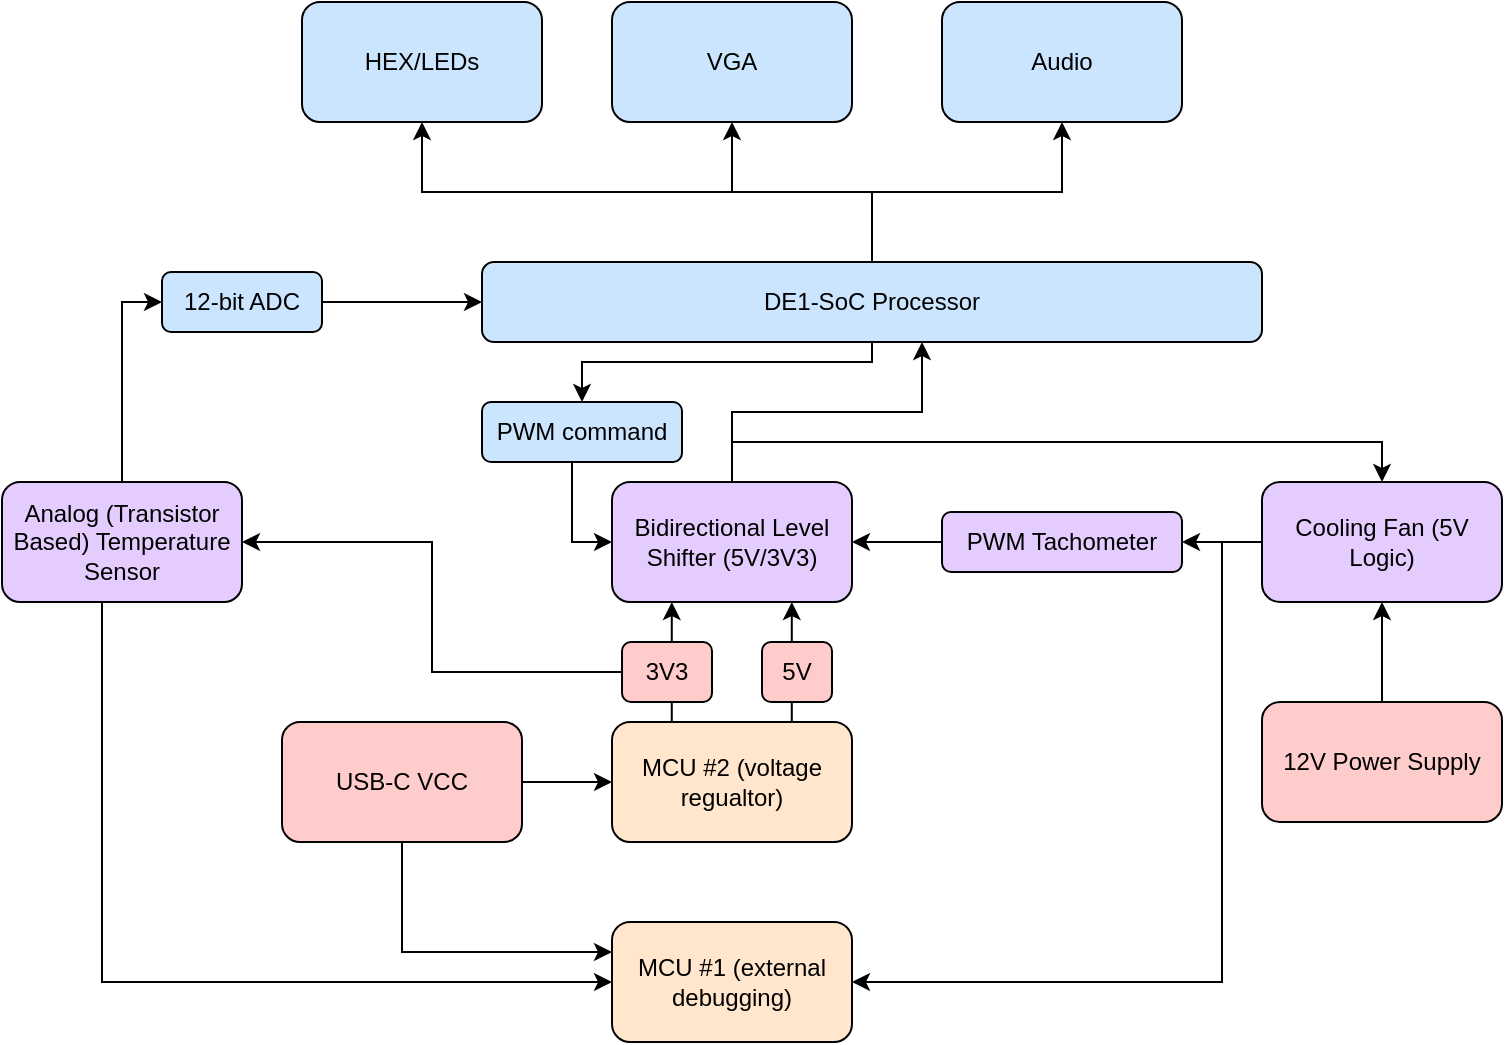 <mxfile version="24.2.0" type="github">
  <diagram name="Page-1" id="R7lpvw8uGEseStx-Qea4">
    <mxGraphModel dx="995" dy="499" grid="1" gridSize="10" guides="1" tooltips="1" connect="1" arrows="1" fold="1" page="1" pageScale="1" pageWidth="850" pageHeight="1100" math="0" shadow="0">
      <root>
        <mxCell id="0" />
        <mxCell id="1" parent="0" />
        <mxCell id="Ap94XP5F8iX3l4dB9qDG-15" style="edgeStyle=orthogonalEdgeStyle;rounded=0;orthogonalLoop=1;jettySize=auto;html=1;entryX=0.5;entryY=1;entryDx=0;entryDy=0;" parent="1" source="o6aeoP1H5NjbT9gdP4up-1" target="o6aeoP1H5NjbT9gdP4up-9" edge="1">
          <mxGeometry relative="1" as="geometry" />
        </mxCell>
        <mxCell id="Ap94XP5F8iX3l4dB9qDG-16" style="edgeStyle=orthogonalEdgeStyle;rounded=0;orthogonalLoop=1;jettySize=auto;html=1;entryX=0.5;entryY=1;entryDx=0;entryDy=0;" parent="1" source="o6aeoP1H5NjbT9gdP4up-1" target="o6aeoP1H5NjbT9gdP4up-8" edge="1">
          <mxGeometry relative="1" as="geometry" />
        </mxCell>
        <mxCell id="Ap94XP5F8iX3l4dB9qDG-17" style="edgeStyle=orthogonalEdgeStyle;rounded=0;orthogonalLoop=1;jettySize=auto;html=1;entryX=0.5;entryY=1;entryDx=0;entryDy=0;" parent="1" source="o6aeoP1H5NjbT9gdP4up-1" target="o6aeoP1H5NjbT9gdP4up-10" edge="1">
          <mxGeometry relative="1" as="geometry" />
        </mxCell>
        <mxCell id="PMfopOEs-J4CJ4fuQsEg-7" style="edgeStyle=orthogonalEdgeStyle;rounded=0;orthogonalLoop=1;jettySize=auto;html=1;entryX=0.5;entryY=0;entryDx=0;entryDy=0;" parent="1" source="o6aeoP1H5NjbT9gdP4up-1" target="Ap94XP5F8iX3l4dB9qDG-28" edge="1">
          <mxGeometry relative="1" as="geometry">
            <Array as="points">
              <mxPoint x="505" y="190" />
              <mxPoint x="360" y="190" />
            </Array>
          </mxGeometry>
        </mxCell>
        <mxCell id="o6aeoP1H5NjbT9gdP4up-1" value="DE1-SoC Processor" style="rounded=1;whiteSpace=wrap;html=1;fillColor=#CCE5FF;" parent="1" vertex="1">
          <mxGeometry x="310" y="140" width="390" height="40" as="geometry" />
        </mxCell>
        <mxCell id="o6aeoP1H5NjbT9gdP4up-2" value="MCU #2 (voltage regualtor)" style="rounded=1;whiteSpace=wrap;html=1;fillColor=#FFE6CC;" parent="1" vertex="1">
          <mxGeometry x="375" y="370" width="120" height="60" as="geometry" />
        </mxCell>
        <mxCell id="o6aeoP1H5NjbT9gdP4up-3" value="MCU #1 (external debugging)" style="rounded=1;whiteSpace=wrap;html=1;fillColor=#FFE6CC;" parent="1" vertex="1">
          <mxGeometry x="375" y="470" width="120" height="60" as="geometry" />
        </mxCell>
        <mxCell id="PMfopOEs-J4CJ4fuQsEg-5" value="" style="edgeStyle=orthogonalEdgeStyle;rounded=0;orthogonalLoop=1;jettySize=auto;html=1;" parent="1" source="o6aeoP1H5NjbT9gdP4up-4" target="Ap94XP5F8iX3l4dB9qDG-30" edge="1">
          <mxGeometry relative="1" as="geometry" />
        </mxCell>
        <mxCell id="PMfopOEs-J4CJ4fuQsEg-12" style="edgeStyle=orthogonalEdgeStyle;rounded=0;orthogonalLoop=1;jettySize=auto;html=1;entryX=1;entryY=0.5;entryDx=0;entryDy=0;" parent="1" source="o6aeoP1H5NjbT9gdP4up-4" target="o6aeoP1H5NjbT9gdP4up-3" edge="1">
          <mxGeometry relative="1" as="geometry">
            <Array as="points">
              <mxPoint x="680" y="280" />
              <mxPoint x="680" y="500" />
            </Array>
          </mxGeometry>
        </mxCell>
        <mxCell id="o6aeoP1H5NjbT9gdP4up-4" value="Cooling Fan (5V Logic)" style="rounded=1;whiteSpace=wrap;html=1;fillColor=#E5CCFF;" parent="1" vertex="1">
          <mxGeometry x="700" y="250" width="120" height="60" as="geometry" />
        </mxCell>
        <mxCell id="Ap94XP5F8iX3l4dB9qDG-13" style="edgeStyle=orthogonalEdgeStyle;rounded=0;orthogonalLoop=1;jettySize=auto;html=1;entryX=0;entryY=0.5;entryDx=0;entryDy=0;" parent="1" source="o6aeoP1H5NjbT9gdP4up-5" target="o6aeoP1H5NjbT9gdP4up-3" edge="1">
          <mxGeometry relative="1" as="geometry">
            <Array as="points">
              <mxPoint x="120" y="500" />
            </Array>
          </mxGeometry>
        </mxCell>
        <mxCell id="Ap94XP5F8iX3l4dB9qDG-18" style="edgeStyle=orthogonalEdgeStyle;rounded=0;orthogonalLoop=1;jettySize=auto;html=1;entryX=0;entryY=0.5;entryDx=0;entryDy=0;" parent="1" source="o6aeoP1H5NjbT9gdP4up-5" target="Ap94XP5F8iX3l4dB9qDG-14" edge="1">
          <mxGeometry relative="1" as="geometry" />
        </mxCell>
        <mxCell id="o6aeoP1H5NjbT9gdP4up-5" value="Analog (Transistor Based) Temperature Sensor" style="rounded=1;whiteSpace=wrap;html=1;fillColor=#E5CCFF;" parent="1" vertex="1">
          <mxGeometry x="70" y="250" width="120" height="60" as="geometry" />
        </mxCell>
        <mxCell id="PMfopOEs-J4CJ4fuQsEg-9" style="edgeStyle=orthogonalEdgeStyle;rounded=0;orthogonalLoop=1;jettySize=auto;html=1;" parent="1" source="o6aeoP1H5NjbT9gdP4up-6" target="o6aeoP1H5NjbT9gdP4up-4" edge="1">
          <mxGeometry relative="1" as="geometry">
            <Array as="points">
              <mxPoint x="435" y="230" />
              <mxPoint x="760" y="230" />
            </Array>
          </mxGeometry>
        </mxCell>
        <mxCell id="PMfopOEs-J4CJ4fuQsEg-10" style="edgeStyle=orthogonalEdgeStyle;rounded=0;orthogonalLoop=1;jettySize=auto;html=1;" parent="1" source="o6aeoP1H5NjbT9gdP4up-6" target="o6aeoP1H5NjbT9gdP4up-1" edge="1">
          <mxGeometry relative="1" as="geometry">
            <Array as="points">
              <mxPoint x="435" y="215" />
              <mxPoint x="530" y="215" />
            </Array>
          </mxGeometry>
        </mxCell>
        <mxCell id="o6aeoP1H5NjbT9gdP4up-6" value="Bidirectional Level Shifter (5V/3V3)" style="rounded=1;whiteSpace=wrap;html=1;fillColor=#E5CCFF;" parent="1" vertex="1">
          <mxGeometry x="375" y="250" width="120" height="60" as="geometry" />
        </mxCell>
        <mxCell id="o6aeoP1H5NjbT9gdP4up-8" value="VGA" style="rounded=1;whiteSpace=wrap;html=1;fillColor=#CCE5FF;" parent="1" vertex="1">
          <mxGeometry x="375" y="10" width="120" height="60" as="geometry" />
        </mxCell>
        <mxCell id="o6aeoP1H5NjbT9gdP4up-9" value="HEX/LEDs" style="rounded=1;whiteSpace=wrap;html=1;fillColor=#CCE5FF;" parent="1" vertex="1">
          <mxGeometry x="220" y="10" width="120" height="60" as="geometry" />
        </mxCell>
        <mxCell id="o6aeoP1H5NjbT9gdP4up-10" value="Audio" style="rounded=1;whiteSpace=wrap;html=1;fillColor=#CCE5FF;" parent="1" vertex="1">
          <mxGeometry x="540" y="10" width="120" height="60" as="geometry" />
        </mxCell>
        <mxCell id="Ap94XP5F8iX3l4dB9qDG-23" style="edgeStyle=orthogonalEdgeStyle;rounded=0;orthogonalLoop=1;jettySize=auto;html=1;entryX=0.5;entryY=1;entryDx=0;entryDy=0;" parent="1" source="o6aeoP1H5NjbT9gdP4up-11" target="o6aeoP1H5NjbT9gdP4up-4" edge="1">
          <mxGeometry relative="1" as="geometry" />
        </mxCell>
        <mxCell id="o6aeoP1H5NjbT9gdP4up-11" value="12V Power Supply" style="rounded=1;whiteSpace=wrap;html=1;fillColor=#FFCCCC;" parent="1" vertex="1">
          <mxGeometry x="700" y="360" width="120" height="60" as="geometry" />
        </mxCell>
        <mxCell id="Ap94XP5F8iX3l4dB9qDG-2" style="edgeStyle=orthogonalEdgeStyle;rounded=0;orthogonalLoop=1;jettySize=auto;html=1;entryX=0;entryY=0.5;entryDx=0;entryDy=0;" parent="1" source="Ap94XP5F8iX3l4dB9qDG-1" target="o6aeoP1H5NjbT9gdP4up-2" edge="1">
          <mxGeometry relative="1" as="geometry" />
        </mxCell>
        <mxCell id="WqaxBLD9bRd0uOu3pTjR-3" style="edgeStyle=orthogonalEdgeStyle;rounded=0;orthogonalLoop=1;jettySize=auto;html=1;entryX=0;entryY=0.25;entryDx=0;entryDy=0;" edge="1" parent="1" source="Ap94XP5F8iX3l4dB9qDG-1" target="o6aeoP1H5NjbT9gdP4up-3">
          <mxGeometry relative="1" as="geometry">
            <Array as="points">
              <mxPoint x="270" y="485" />
            </Array>
          </mxGeometry>
        </mxCell>
        <mxCell id="Ap94XP5F8iX3l4dB9qDG-1" value="USB-C VCC" style="rounded=1;whiteSpace=wrap;html=1;fillColor=#FFCCCC;" parent="1" vertex="1">
          <mxGeometry x="210" y="370" width="120" height="60" as="geometry" />
        </mxCell>
        <mxCell id="Ap94XP5F8iX3l4dB9qDG-11" style="edgeStyle=orthogonalEdgeStyle;rounded=0;orthogonalLoop=1;jettySize=auto;html=1;entryX=0.5;entryY=1;entryDx=0;entryDy=0;" parent="1" source="Ap94XP5F8iX3l4dB9qDG-3" edge="1">
          <mxGeometry relative="1" as="geometry">
            <mxPoint x="464.9" y="370" as="sourcePoint" />
            <mxPoint x="464.9" y="310" as="targetPoint" />
            <Array as="points">
              <mxPoint x="464.9" y="330" />
            </Array>
          </mxGeometry>
        </mxCell>
        <mxCell id="Ap94XP5F8iX3l4dB9qDG-12" style="edgeStyle=orthogonalEdgeStyle;rounded=0;orthogonalLoop=1;jettySize=auto;html=1;entryX=0.5;entryY=1;entryDx=0;entryDy=0;" parent="1" edge="1">
          <mxGeometry relative="1" as="geometry">
            <mxPoint x="404.89" y="370" as="sourcePoint" />
            <mxPoint x="404.89" y="310" as="targetPoint" />
          </mxGeometry>
        </mxCell>
        <mxCell id="WqaxBLD9bRd0uOu3pTjR-5" style="edgeStyle=orthogonalEdgeStyle;rounded=0;orthogonalLoop=1;jettySize=auto;html=1;entryX=1;entryY=0.5;entryDx=0;entryDy=0;" edge="1" parent="1" source="Ap94XP5F8iX3l4dB9qDG-4" target="o6aeoP1H5NjbT9gdP4up-5">
          <mxGeometry relative="1" as="geometry" />
        </mxCell>
        <mxCell id="Ap94XP5F8iX3l4dB9qDG-4" value="3V3" style="html=1;align=center;verticalAlign=middle;whiteSpace=wrap;rounded=1;fillColor=#FFCCCC;" parent="1" vertex="1">
          <mxGeometry x="380" y="330" width="45" height="30" as="geometry" />
        </mxCell>
        <mxCell id="Ap94XP5F8iX3l4dB9qDG-19" style="edgeStyle=orthogonalEdgeStyle;rounded=0;orthogonalLoop=1;jettySize=auto;html=1;entryX=0;entryY=0.5;entryDx=0;entryDy=0;" parent="1" source="Ap94XP5F8iX3l4dB9qDG-14" target="o6aeoP1H5NjbT9gdP4up-1" edge="1">
          <mxGeometry relative="1" as="geometry" />
        </mxCell>
        <mxCell id="Ap94XP5F8iX3l4dB9qDG-14" value="12-bit ADC" style="html=1;align=center;verticalAlign=middle;whiteSpace=wrap;rounded=1;fillColor=#CCE5FF;" parent="1" vertex="1">
          <mxGeometry x="150" y="145" width="80" height="30" as="geometry" />
        </mxCell>
        <mxCell id="Ap94XP5F8iX3l4dB9qDG-20" value="" style="edgeStyle=orthogonalEdgeStyle;rounded=0;orthogonalLoop=1;jettySize=auto;html=1;entryX=0.5;entryY=1;entryDx=0;entryDy=0;" parent="1" target="Ap94XP5F8iX3l4dB9qDG-3" edge="1">
          <mxGeometry relative="1" as="geometry">
            <mxPoint x="464.9" y="370" as="sourcePoint" />
            <mxPoint x="464.9" y="310" as="targetPoint" />
            <Array as="points">
              <mxPoint x="464.9" y="330" />
            </Array>
          </mxGeometry>
        </mxCell>
        <mxCell id="Ap94XP5F8iX3l4dB9qDG-3" value="5V" style="html=1;align=center;verticalAlign=middle;whiteSpace=wrap;rounded=1;fillColor=#FFCCCC;" parent="1" vertex="1">
          <mxGeometry x="450" y="330" width="35" height="30" as="geometry" />
        </mxCell>
        <mxCell id="PMfopOEs-J4CJ4fuQsEg-8" style="edgeStyle=orthogonalEdgeStyle;rounded=0;orthogonalLoop=1;jettySize=auto;html=1;entryX=0;entryY=0.5;entryDx=0;entryDy=0;" parent="1" source="Ap94XP5F8iX3l4dB9qDG-28" target="o6aeoP1H5NjbT9gdP4up-6" edge="1">
          <mxGeometry relative="1" as="geometry">
            <Array as="points">
              <mxPoint x="355" y="280" />
            </Array>
          </mxGeometry>
        </mxCell>
        <mxCell id="Ap94XP5F8iX3l4dB9qDG-28" value="PWM command" style="html=1;align=center;verticalAlign=middle;whiteSpace=wrap;rounded=1;fillColor=#CCE5FF;" parent="1" vertex="1">
          <mxGeometry x="310" y="210" width="100" height="30" as="geometry" />
        </mxCell>
        <mxCell id="PMfopOEs-J4CJ4fuQsEg-1" style="edgeStyle=orthogonalEdgeStyle;rounded=0;orthogonalLoop=1;jettySize=auto;html=1;entryX=1;entryY=0.5;entryDx=0;entryDy=0;" parent="1" source="Ap94XP5F8iX3l4dB9qDG-30" target="o6aeoP1H5NjbT9gdP4up-6" edge="1">
          <mxGeometry relative="1" as="geometry" />
        </mxCell>
        <mxCell id="Ap94XP5F8iX3l4dB9qDG-30" value="PWM Tachometer" style="html=1;align=center;verticalAlign=middle;whiteSpace=wrap;rounded=1;fillColor=#E5CCFF;" parent="1" vertex="1">
          <mxGeometry x="540" y="265" width="120" height="30" as="geometry" />
        </mxCell>
      </root>
    </mxGraphModel>
  </diagram>
</mxfile>
